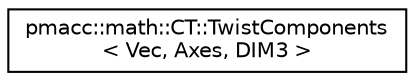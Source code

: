 digraph "Graphical Class Hierarchy"
{
 // LATEX_PDF_SIZE
  edge [fontname="Helvetica",fontsize="10",labelfontname="Helvetica",labelfontsize="10"];
  node [fontname="Helvetica",fontsize="10",shape=record];
  rankdir="LR";
  Node0 [label="pmacc::math::CT::TwistComponents\l\< Vec, Axes, DIM3 \>",height=0.2,width=0.4,color="black", fillcolor="white", style="filled",URL="$structpmacc_1_1math_1_1_c_t_1_1_twist_components_3_01_vec_00_01_axes_00_01_d_i_m3_01_4.html",tooltip=" "];
}
